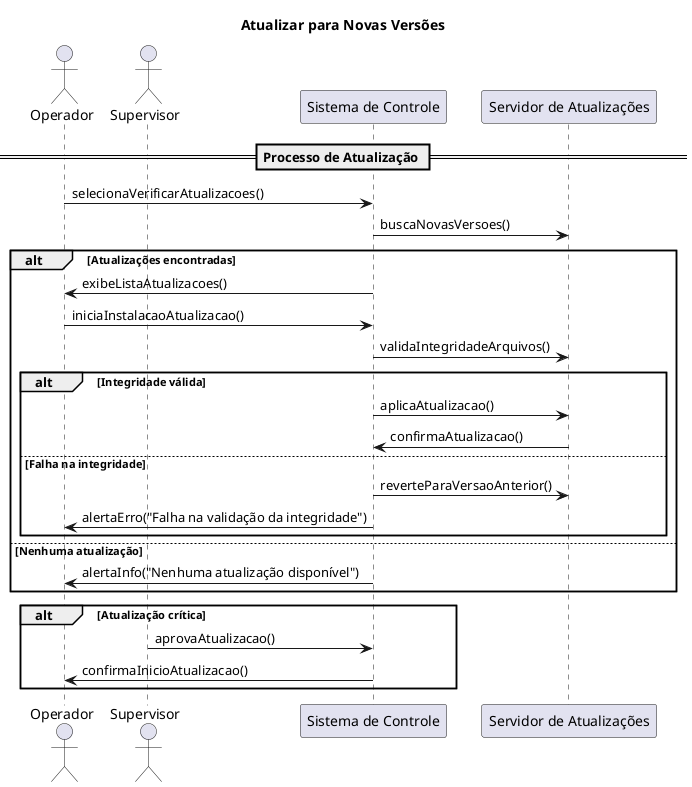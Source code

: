 @startuml
title Atualizar para Novas Versões

actor Operador
actor Supervisor
participant "Sistema de Controle" as SC
participant "Servidor de Atualizações" as SA

== Processo de Atualização ==

Operador -> SC : selecionaVerificarAtualizacoes()
SC -> SA : buscaNovasVersoes()

alt Atualizações encontradas
    SC -> Operador : exibeListaAtualizacoes()
    Operador -> SC : iniciaInstalacaoAtualizacao()
    SC -> SA : validaIntegridadeArquivos()
    alt Integridade válida
        SC -> SA : aplicaAtualizacao()
        SA -> SC : confirmaAtualizacao()
    else Falha na integridade
        SC -> SA : reverteParaVersaoAnterior()
        SC -> Operador : alertaErro("Falha na validação da integridade")
    end
else Nenhuma atualização
    SC -> Operador : alertaInfo("Nenhuma atualização disponível")
end

alt Atualização crítica
    Supervisor -> SC : aprovaAtualizacao()
    SC -> Operador : confirmaInicioAtualizacao()
end

@enduml
